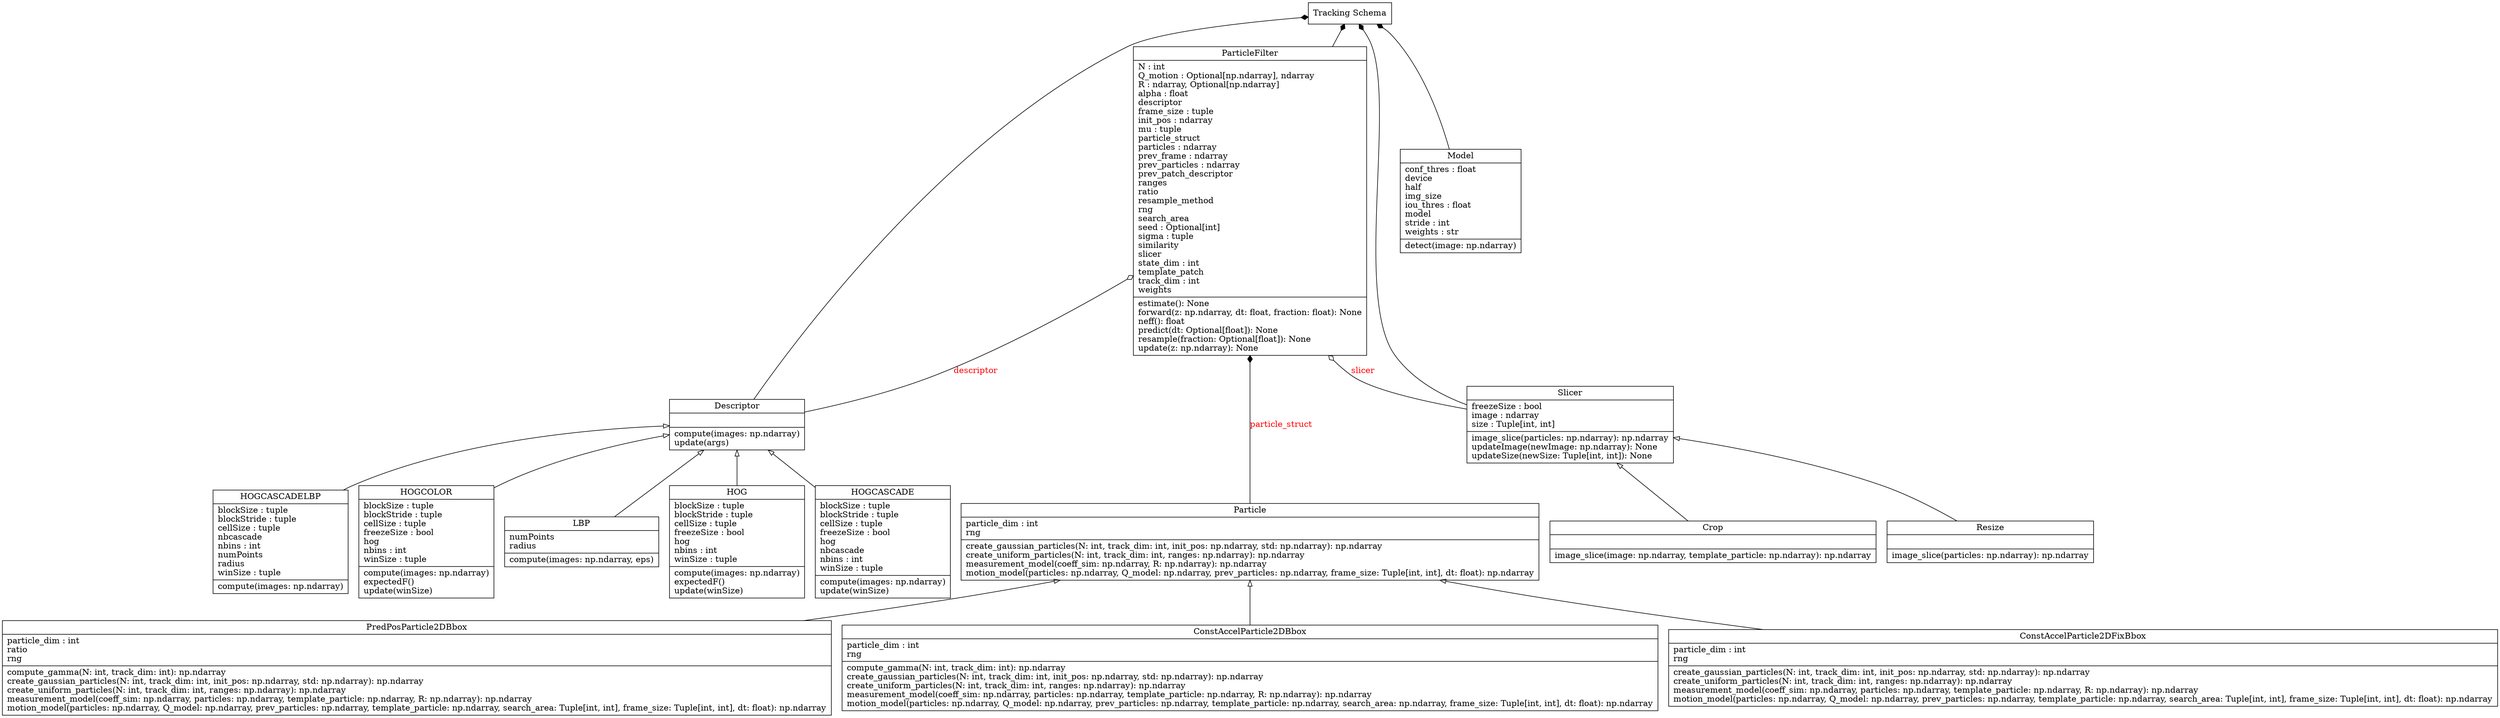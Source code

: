 digraph "classes" {
rankdir=BT
charset="utf-8"
"PP2_Particle_Filter.tracking" [color="black", fontcolor="black", label="{Tracking Schema}", shape="record", style="solid"];
"PP2_Particle_Filter.particle_filter.ParticleFilter.ParticleFilter" [color="black", fontcolor="black", label="{ParticleFilter|N : int\lQ_motion : Optional[np.ndarray], ndarray\lR : ndarray, Optional[np.ndarray]\lalpha : float\ldescriptor\lframe_size : tuple\linit_pos : ndarray\lmu : tuple\lparticle_struct\lparticles : ndarray\lprev_frame : ndarray\lprev_particles : ndarray\lprev_patch_descriptor\lranges\lratio\lresample_method\lrng\lsearch_area\lseed : Optional[int]\lsigma : tuple\lsimilarity\lslicer\lstate_dim : int\ltemplate_patch\ltrack_dim : int\lweights\l|estimate(): None\lforward(z: np.ndarray, dt: float, fraction: float): None\lneff(): float\lpredict(dt: Optional[float]): None\lresample(fraction: Optional[float]): None\lupdate(z: np.ndarray): None\l}", shape="record", style="solid"];
"PP2_Particle_Filter.particle_filter.ParticleTemplate.Particle" [color="black", fontcolor="black", label="{Particle|particle_dim : int\lrng\l|create_gaussian_particles(N: int, track_dim: int, init_pos: np.ndarray, std: np.ndarray): np.ndarray\lcreate_uniform_particles(N: int, track_dim: int, ranges: np.ndarray): np.ndarray\lmeasurement_model(coeff_sim: np.ndarray, R: np.ndarray): np.ndarray\lmotion_model(particles: np.ndarray, Q_model: np.ndarray, prev_particles: np.ndarray, frame_size: Tuple[int, int], dt: float): np.ndarray\l}", shape="record", style="solid"];
"PP2_Particle_Filter.particle_filter.Particle.PredPosParticle2DBbox" [color="black", fontcolor="black", label="{PredPosParticle2DBbox|particle_dim : int\lratio\lrng\l|compute_gamma(N: int, track_dim: int): np.ndarray\lcreate_gaussian_particles(N: int, track_dim: int, init_pos: np.ndarray, std: np.ndarray): np.ndarray\lcreate_uniform_particles(N: int, track_dim: int, ranges: np.ndarray): np.ndarray\lmeasurement_model(coeff_sim: np.ndarray, particles: np.ndarray, template_particle: np.ndarray, R: np.ndarray): np.ndarray\lmotion_model(particles: np.ndarray, Q_model: np.ndarray, prev_particles: np.ndarray, template_particle: np.ndarray, search_area: Tuple[int, int], frame_size: Tuple[int, int], dt: float): np.ndarray\l}", shape="record", style="solid"];
"PP2_Particle_Filter.particle_filter.Particle.ConstAccelParticle2DBbox" [color="black", fontcolor="black", label="{ConstAccelParticle2DBbox|particle_dim : int\lrng\l|compute_gamma(N: int, track_dim: int): np.ndarray\lcreate_gaussian_particles(N: int, track_dim: int, init_pos: np.ndarray, std: np.ndarray): np.ndarray\lcreate_uniform_particles(N: int, track_dim: int, ranges: np.ndarray): np.ndarray\lmeasurement_model(coeff_sim: np.ndarray, particles: np.ndarray, template_particle: np.ndarray, R: np.ndarray): np.ndarray\lmotion_model(particles: np.ndarray, Q_model: np.ndarray, prev_particles: np.ndarray, template_particle: np.ndarray, search_area: np.ndarray, frame_size: Tuple[int, int], dt: float): np.ndarray\l}", shape="record", style="solid"];
"PP2_Particle_Filter.particle_filter.Particle.ConstAccelParticle2DFixBbox" [color="black", fontcolor="black", label="{ConstAccelParticle2DFixBbox|particle_dim : int\lrng\l|create_gaussian_particles(N: int, track_dim: int, init_pos: np.ndarray, std: np.ndarray): np.ndarray\lcreate_uniform_particles(N: int, track_dim: int, ranges: np.ndarray): np.ndarray\lmeasurement_model(coeff_sim: np.ndarray, particles: np.ndarray, template_particle: np.ndarray, R: np.ndarray): np.ndarray\lmotion_model(particles: np.ndarray, Q_model: np.ndarray, prev_particles: np.ndarray, template_particle: np.ndarray, search_area: Tuple[int, int], frame_size: Tuple[int, int], dt: float): np.ndarray\l}", shape="record", style="solid"];
"PP2_Particle_Filter.utils.Descriptors.Descriptor" [color="black", fontcolor="black", label="{Descriptor|\l|compute(images: np.ndarray)\lupdate(args)\l}", shape="record", style="solid"];
"PP2_Particle_Filter.utils.Descriptors.HOG" [color="black", fontcolor="black", label="{HOG|blockSize : tuple\lblockStride : tuple\lcellSize : tuple\lfreezeSize : bool\lhog\lnbins : int\lwinSize : tuple\l|compute(images: np.ndarray)\lexpectedF()\lupdate(winSize)\l}", shape="record", style="solid"];
"PP2_Particle_Filter.utils.Descriptors.HOGCASCADE" [color="black", fontcolor="black", label="{HOGCASCADE|blockSize : tuple\lblockStride : tuple\lcellSize : tuple\lfreezeSize : bool\lhog\lnbcascade\lnbins : int\lwinSize : tuple\l|compute(images: np.ndarray)\lupdate(winSize)\l}", shape="record", style="solid"];
"PP2_Particle_Filter.utils.Descriptors.HOGCASCADELBP" [color="black", fontcolor="black", label="{HOGCASCADELBP|blockSize : tuple\lblockStride : tuple\lcellSize : tuple\lnbcascade\lnbins : int\lnumPoints\lradius\lwinSize : tuple\l|compute(images: np.ndarray)\l}", shape="record", style="solid"];
"PP2_Particle_Filter.utils.Descriptors.HOGCOLOR" [color="black", fontcolor="black", label="{HOGCOLOR|blockSize : tuple\lblockStride : tuple\lcellSize : tuple\lfreezeSize : bool\lhog\lnbins : int\lwinSize : tuple\l|compute(images: np.ndarray)\lexpectedF()\lupdate(winSize)\l}", shape="record", style="solid"];
"PP2_Particle_Filter.utils.Descriptors.LBP" [color="black", fontcolor="black", label="{LBP|numPoints\lradius\l|compute(images: np.ndarray, eps)\l}", shape="record", style="solid"];
"PP2_Particle_Filter.detect_init.Model" [color="black", fontcolor="black", label="{Model|conf_thres : float\ldevice\lhalf\limg_size\liou_thres : float\lmodel\lstride : int\lweights : str\l|detect(image: np.ndarray)\l}", shape="record", style="solid"];
"PP2_Particle_Filter.utils.Slicer.Slicer" [color="black", fontcolor="black", label="{Slicer|freezeSize : bool\limage : ndarray\lsize : Tuple[int, int]\l|image_slice(particles: np.ndarray): np.ndarray\lupdateImage(newImage: np.ndarray): None\lupdateSize(newSize: Tuple[int, int]): None\l}", shape="record", style="solid"];
"PP2_Particle_Filter.utils.Slicer.Crop" [color="black", fontcolor="black", label="{Crop|\l|image_slice(image: np.ndarray, template_particle: np.ndarray): np.ndarray\l}", shape="record", style="solid"];
"PP2_Particle_Filter.utils.Slicer.Resize" [color="black", fontcolor="black", label="{Resize|\l|image_slice(particles: np.ndarray): np.ndarray\l}", shape="record", style="solid"];
"PP2_Particle_Filter.particle_filter.ParticleFilter.ParticleFilter" -> "PP2_Particle_Filter.tracking" [arrowhead="diamond", arrowtail="none"];
"PP2_Particle_Filter.detect_init.Model" -> "PP2_Particle_Filter.tracking" [arrowhead="diamond", arrowtail="none"];
"PP2_Particle_Filter.utils.Descriptors.Descriptor" -> "PP2_Particle_Filter.tracking" [arrowhead="diamond", arrowtail="none"];
"PP2_Particle_Filter.utils.Slicer.Slicer" -> "PP2_Particle_Filter.tracking" [arrowhead="diamond", arrowtail="none"];
"PP2_Particle_Filter.particle_filter.ParticleTemplate.Particle" -> "PP2_Particle_Filter.particle_filter.ParticleFilter.ParticleFilter" [arrowhead="diamond", arrowtail="none", fontcolor="red", label="particle_struct", style="solid"];
"PP2_Particle_Filter.utils.Descriptors.Descriptor" -> "PP2_Particle_Filter.particle_filter.ParticleFilter.ParticleFilter" [arrowhead="odiamond", arrowtail="none", fontcolor="red", label="descriptor", style="solid"];
"PP2_Particle_Filter.utils.Slicer.Slicer" -> "PP2_Particle_Filter.particle_filter.ParticleFilter.ParticleFilter" [arrowhead="odiamond", arrowtail="none", fontcolor="red", label="slicer", style="solid"];
"PP2_Particle_Filter.particle_filter.Particle.ConstAccelParticle2DBbox" -> "PP2_Particle_Filter.particle_filter.ParticleTemplate.Particle" [arrowhead="empty", arrowtail="none"];
"PP2_Particle_Filter.particle_filter.Particle.ConstAccelParticle2DFixBbox" -> "PP2_Particle_Filter.particle_filter.ParticleTemplate.Particle" [arrowhead="empty", arrowtail="none"];
"PP2_Particle_Filter.particle_filter.Particle.PredPosParticle2DBbox" -> "PP2_Particle_Filter.particle_filter.ParticleTemplate.Particle" [arrowhead="empty", arrowtail="none"];
"PP2_Particle_Filter.utils.Descriptors.HOG" -> "PP2_Particle_Filter.utils.Descriptors.Descriptor" [arrowhead="empty", arrowtail="none"];
"PP2_Particle_Filter.utils.Descriptors.HOGCASCADE" -> "PP2_Particle_Filter.utils.Descriptors.Descriptor" [arrowhead="empty", arrowtail="none"];
"PP2_Particle_Filter.utils.Descriptors.HOGCASCADELBP" -> "PP2_Particle_Filter.utils.Descriptors.Descriptor" [arrowhead="empty", arrowtail="none"];
"PP2_Particle_Filter.utils.Descriptors.HOGCOLOR" -> "PP2_Particle_Filter.utils.Descriptors.Descriptor" [arrowhead="empty", arrowtail="none"];
"PP2_Particle_Filter.utils.Descriptors.LBP" -> "PP2_Particle_Filter.utils.Descriptors.Descriptor" [arrowhead="empty", arrowtail="none"];
"PP2_Particle_Filter.utils.Slicer.Crop" -> "PP2_Particle_Filter.utils.Slicer.Slicer" [arrowhead="empty", arrowtail="none"];
"PP2_Particle_Filter.utils.Slicer.Resize" -> "PP2_Particle_Filter.utils.Slicer.Slicer" [arrowhead="empty", arrowtail="none"];

{
    rank = same;
    "PP2_Particle_Filter.utils.Descriptors.HOG";
    "PP2_Particle_Filter.utils.Descriptors.HOGCASCADE";
    "PP2_Particle_Filter.utils.Descriptors.HOGCASCADELBP";
    "PP2_Particle_Filter.utils.Descriptors.HOGCOLOR";
    "PP2_Particle_Filter.utils.Descriptors.LBP";
    "PP2_Particle_Filter.particle_filter.ParticleTemplate.Particle";
    "PP2_Particle_Filter.utils.Slicer.Crop";
    "PP2_Particle_Filter.utils.Slicer.Resize";
}
}